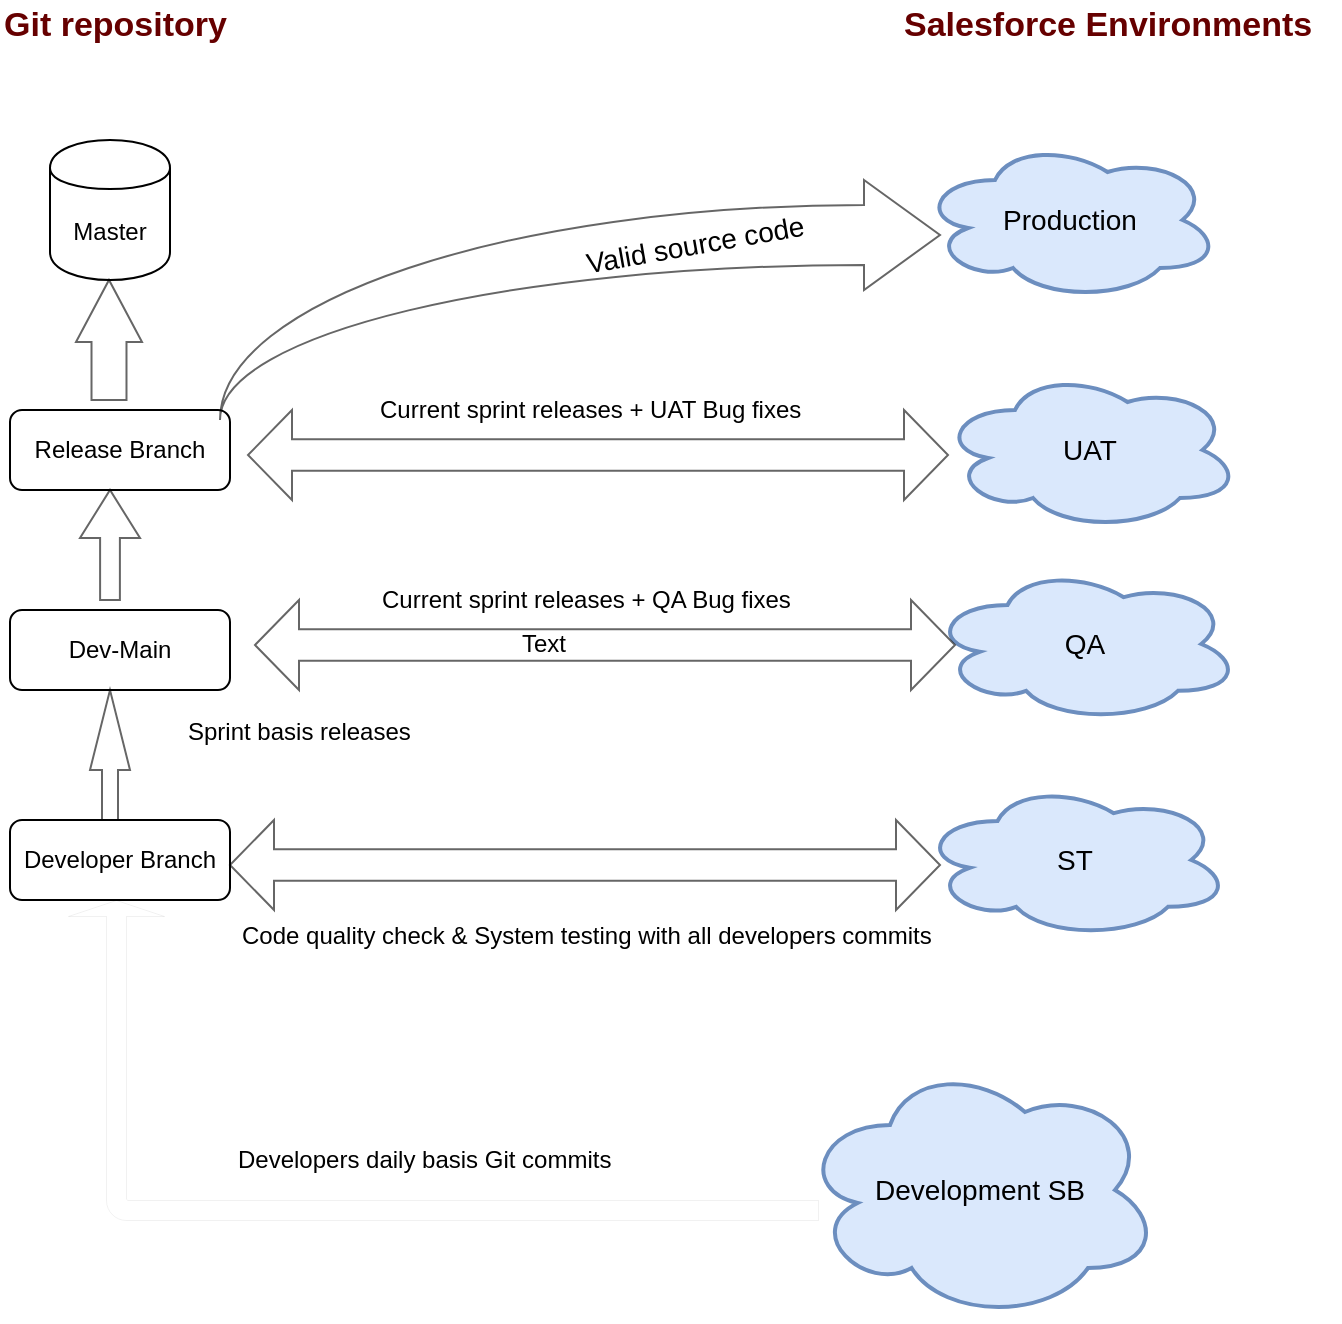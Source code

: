<mxfile pages="1" version="11.2.5" type="github"><diagram id="ugZ9LgQXZQDwEc-XwA1F" name="Page-1"><mxGraphModel dx="924" dy="403" grid="1" gridSize="10" guides="1" tooltips="1" connect="1" arrows="1" fold="1" page="1" pageScale="1" pageWidth="850" pageHeight="1100" math="0" shadow="0"><root><mxCell id="0"/><mxCell id="1" parent="0"/><mxCell id="pKMbjU2xyeOJQkZC159j-1" value="Master" style="shape=cylinder;whiteSpace=wrap;html=1;boundedLbl=1;backgroundOutline=1;" parent="1" vertex="1"><mxGeometry x="75" y="90" width="60" height="70" as="geometry"/></mxCell><mxCell id="pKMbjU2xyeOJQkZC159j-2" value="Release Branch" style="rounded=1;whiteSpace=wrap;html=1;" parent="1" vertex="1"><mxGeometry x="55" y="225" width="110" height="40" as="geometry"/></mxCell><mxCell id="pKMbjU2xyeOJQkZC159j-3" value="Developer Branch" style="rounded=1;whiteSpace=wrap;html=1;" parent="1" vertex="1"><mxGeometry x="55" y="430" width="110" height="40" as="geometry"/></mxCell><mxCell id="pKMbjU2xyeOJQkZC159j-5" value="Production" style="ellipse;shape=cloud;strokeWidth=2;fontSize=14;whiteSpace=wrap;html=1;align=center;fillColor=#dae8fc;strokeColor=#6c8ebf;" parent="1" vertex="1"><mxGeometry x="510" y="90" width="150" height="80" as="geometry"/></mxCell><mxCell id="pKMbjU2xyeOJQkZC159j-6" value="&lt;font style=&quot;font-size: 17px&quot;&gt;&lt;b&gt;Salesforce Environments&amp;nbsp;&lt;/b&gt;&lt;/font&gt;" style="text;html=1;resizable=0;points=[];autosize=1;align=left;verticalAlign=top;spacingTop=-4;fontColor=#660000;" parent="1" vertex="1"><mxGeometry x="500" y="20" width="220" height="20" as="geometry"/></mxCell><mxCell id="pKMbjU2xyeOJQkZC159j-7" value="&lt;font style=&quot;font-size: 17px&quot;&gt;&lt;b&gt;Git repository&amp;nbsp;&lt;/b&gt;&lt;/font&gt;" style="text;html=1;resizable=0;points=[];autosize=1;align=left;verticalAlign=top;spacingTop=-4;fontColor=#660000;" parent="1" vertex="1"><mxGeometry x="50" y="20" width="130" height="20" as="geometry"/></mxCell><mxCell id="pKMbjU2xyeOJQkZC159j-8" value="UAT" style="ellipse;shape=cloud;strokeWidth=2;fontSize=14;whiteSpace=wrap;html=1;align=center;fillColor=#dae8fc;strokeColor=#6c8ebf;" parent="1" vertex="1"><mxGeometry x="520" y="205" width="150" height="80" as="geometry"/></mxCell><mxCell id="pKMbjU2xyeOJQkZC159j-9" value="QA" style="ellipse;shape=cloud;strokeWidth=2;fontSize=14;whiteSpace=wrap;html=1;align=center;fillColor=#dae8fc;strokeColor=#6c8ebf;" parent="1" vertex="1"><mxGeometry x="515" y="303" width="155" height="78" as="geometry"/></mxCell><mxCell id="pKMbjU2xyeOJQkZC159j-10" value="Development SB" style="ellipse;shape=cloud;strokeWidth=2;fontSize=14;whiteSpace=wrap;html=1;align=center;fillColor=#dae8fc;strokeColor=#6c8ebf;" parent="1" vertex="1"><mxGeometry x="450" y="550" width="180" height="130" as="geometry"/></mxCell><mxCell id="pKMbjU2xyeOJQkZC159j-11" value="Dev-Main" style="rounded=1;whiteSpace=wrap;html=1;" parent="1" vertex="1"><mxGeometry x="55" y="325" width="110" height="40" as="geometry"/></mxCell><mxCell id="pKMbjU2xyeOJQkZC159j-12" value="" style="html=1;shadow=0;dashed=1;align=center;verticalAlign=middle;shape=mxgraph.arrows2.bendArrow;dy=5;dx=8;notch=0;arrowHead=48;rounded=1;direction=north;opacity=60;strokeWidth=0;fillColor=none;" parent="1" vertex="1"><mxGeometry x="84" y="470" width="375" height="160" as="geometry"/></mxCell><mxCell id="pKMbjU2xyeOJQkZC159j-15" value="Developers daily basis Git commits&amp;nbsp;" style="text;html=1;resizable=0;points=[];autosize=1;align=left;verticalAlign=top;spacingTop=-4;" parent="1" vertex="1"><mxGeometry x="167" y="590" width="210" height="20" as="geometry"/></mxCell><mxCell id="pKMbjU2xyeOJQkZC159j-18" value="" style="html=1;shadow=0;dashed=0;align=center;verticalAlign=middle;shape=mxgraph.arrows2.arrow;dy=0.6;dx=40;direction=north;notch=0;rounded=0;strokeWidth=1;fillColor=none;opacity=60;" parent="1" vertex="1"><mxGeometry x="95" y="365" width="20" height="65" as="geometry"/></mxCell><mxCell id="pKMbjU2xyeOJQkZC159j-19" value="Sprint basis releases" style="text;html=1;resizable=0;points=[];autosize=1;align=left;verticalAlign=top;spacingTop=-4;" parent="1" vertex="1"><mxGeometry x="142" y="376" width="130" height="20" as="geometry"/></mxCell><mxCell id="pKMbjU2xyeOJQkZC159j-22" value="Text" style="text;html=1;resizable=0;points=[];autosize=1;align=left;verticalAlign=top;spacingTop=-4;" parent="1" vertex="1"><mxGeometry x="309" y="332" width="40" height="20" as="geometry"/></mxCell><mxCell id="pKMbjU2xyeOJQkZC159j-23" value="" style="html=1;shadow=0;dashed=0;align=center;verticalAlign=middle;shape=mxgraph.arrows2.twoWayArrow;dy=0.65;dx=22;rounded=0;strokeWidth=1;fillColor=none;opacity=60;" parent="1" vertex="1"><mxGeometry x="177.5" y="320" width="350" height="45" as="geometry"/></mxCell><mxCell id="pKMbjU2xyeOJQkZC159j-26" value="Current sprint releases + QA Bug fixes" style="text;html=1;resizable=0;points=[];autosize=1;align=left;verticalAlign=top;spacingTop=-4;" parent="1" vertex="1"><mxGeometry x="239" y="310" width="220" height="20" as="geometry"/></mxCell><mxCell id="pKMbjU2xyeOJQkZC159j-27" value="" style="html=1;shadow=0;dashed=0;align=center;verticalAlign=middle;shape=mxgraph.arrows2.arrow;dy=0.67;dx=24;direction=north;notch=0;rounded=0;strokeWidth=1;fillColor=none;opacity=60;" parent="1" vertex="1"><mxGeometry x="90" y="265" width="30" height="55" as="geometry"/></mxCell><mxCell id="pKMbjU2xyeOJQkZC159j-28" value="" style="html=1;shadow=0;dashed=0;align=center;verticalAlign=middle;shape=mxgraph.arrows2.twoWayArrow;dy=0.65;dx=22;rounded=0;strokeWidth=1;fillColor=none;opacity=60;" parent="1" vertex="1"><mxGeometry x="174" y="225" width="350" height="45" as="geometry"/></mxCell><mxCell id="pKMbjU2xyeOJQkZC159j-29" value="Current sprint releases + UAT Bug fixes" style="text;html=1;resizable=0;points=[];autosize=1;align=left;verticalAlign=top;spacingTop=-4;" parent="1" vertex="1"><mxGeometry x="237.5" y="215" width="230" height="20" as="geometry"/></mxCell><mxCell id="pKMbjU2xyeOJQkZC159j-33" value="" style="html=1;shadow=0;dashed=0;align=center;verticalAlign=middle;shape=mxgraph.arrows2.jumpInArrow;dy=15;dx=38;arrowHead=55;rounded=0;strokeWidth=1;fillColor=none;opacity=60;" parent="1" vertex="1"><mxGeometry x="160" y="110" width="360" height="120" as="geometry"/></mxCell><mxCell id="pKMbjU2xyeOJQkZC159j-34" value="&lt;font style=&quot;font-size: 14px&quot;&gt;Valid source code&lt;/font&gt;" style="text;html=1;resizable=0;points=[];autosize=1;align=left;verticalAlign=top;spacingTop=-4;rotation=-10;" parent="1" vertex="1"><mxGeometry x="340" y="130" width="130" height="20" as="geometry"/></mxCell><mxCell id="pKMbjU2xyeOJQkZC159j-35" value="" style="html=1;shadow=0;dashed=0;align=center;verticalAlign=middle;shape=mxgraph.arrows2.arrow;dy=0.47;dx=31;direction=north;notch=0;rounded=0;strokeWidth=1;fillColor=none;opacity=60;" parent="1" vertex="1"><mxGeometry x="88" y="160" width="33" height="60" as="geometry"/></mxCell><mxCell id="U-r_O4P5ikJAALDEmdnD-2" value="ST" style="ellipse;shape=cloud;strokeWidth=2;fontSize=14;whiteSpace=wrap;html=1;align=center;fillColor=#dae8fc;strokeColor=#6c8ebf;" vertex="1" parent="1"><mxGeometry x="510" y="411" width="155" height="78" as="geometry"/></mxCell><mxCell id="U-r_O4P5ikJAALDEmdnD-3" value="" style="html=1;shadow=0;dashed=0;align=center;verticalAlign=middle;shape=mxgraph.arrows2.twoWayArrow;dy=0.65;dx=22;rounded=0;strokeWidth=1;fillColor=none;opacity=60;" vertex="1" parent="1"><mxGeometry x="165" y="430" width="355" height="45" as="geometry"/></mxCell><mxCell id="U-r_O4P5ikJAALDEmdnD-4" value="Code quality check &amp;amp; System testing with all developers commits" style="text;html=1;resizable=0;points=[];autosize=1;align=left;verticalAlign=top;spacingTop=-4;" vertex="1" parent="1"><mxGeometry x="169" y="478" width="360" height="20" as="geometry"/></mxCell></root></mxGraphModel></diagram></mxfile>